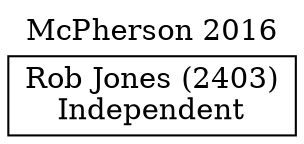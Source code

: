 // House preference flow
digraph "Rob Jones (2403)_McPherson_2016" {
	graph [label="McPherson 2016" labelloc=t mclimit=10]
	node [shape=box]
	"Rob Jones (2403)" [label="Rob Jones (2403)
Independent"]
}

